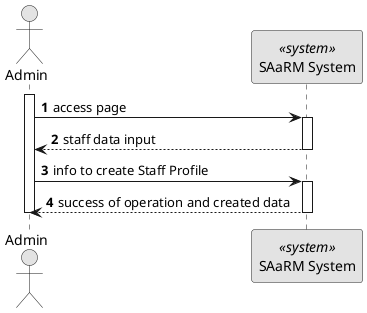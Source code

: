 @startuml
skinparam monochrome true
skinparam packageStyle rectangle
skinparam shadowing false

autonumber

actor "Admin" as AD
participant "SAaRM System" as SYS <<system>>

activate AD
AD -> SYS: access page
activate SYS
SYS --> AD : staff data input
deactivate SYS
AD -> SYS : info to create Staff Profile
activate SYS
SYS --> AD : success of operation and created data

deactivate SYS

deactivate AD



@enduml
